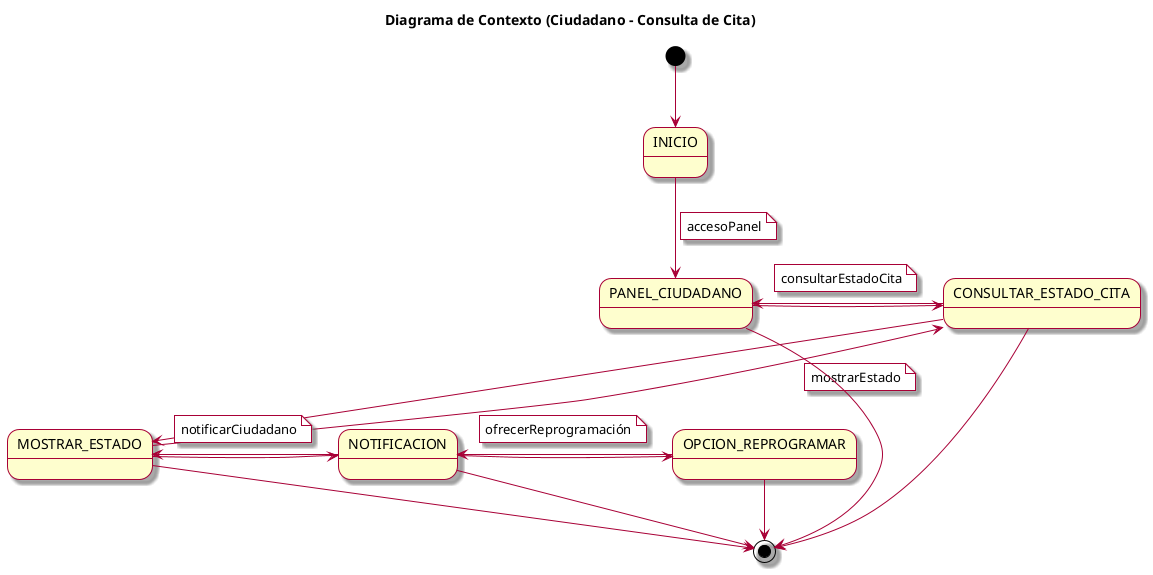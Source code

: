 @startuml Diagrama de Contexto (Consulta de Cita - Ciudadano)

skin rose
skinparam note{
  BackgroundColor white
}
title Diagrama de Contexto (Ciudadano - Consulta de Cita)

[*] --> INICIO

INICIO -d-> PANEL_CIUDADANO
note on link: accesoPanel

PANEL_CIUDADANO -r-> CONSULTAR_ESTADO_CITA
CONSULTAR_ESTADO_CITA -l-> PANEL_CIUDADANO
note on link: consultarEstadoCita

CONSULTAR_ESTADO_CITA -d-> MOSTRAR_ESTADO
MOSTRAR_ESTADO -u-> CONSULTAR_ESTADO_CITA
note on link: mostrarEstado

MOSTRAR_ESTADO -r-> NOTIFICACION
NOTIFICACION -l-> MOSTRAR_ESTADO
note on link: notificarCiudadano

NOTIFICACION -r-> OPCION_REPROGRAMAR
OPCION_REPROGRAMAR -l-> NOTIFICACION
note on link: ofrecerReprogramación

PANEL_CIUDADANO -d-> [*]
CONSULTAR_ESTADO_CITA --> [*]
MOSTRAR_ESTADO --> [*]
NOTIFICACION --> [*]
OPCION_REPROGRAMAR --> [*]

@enduml


